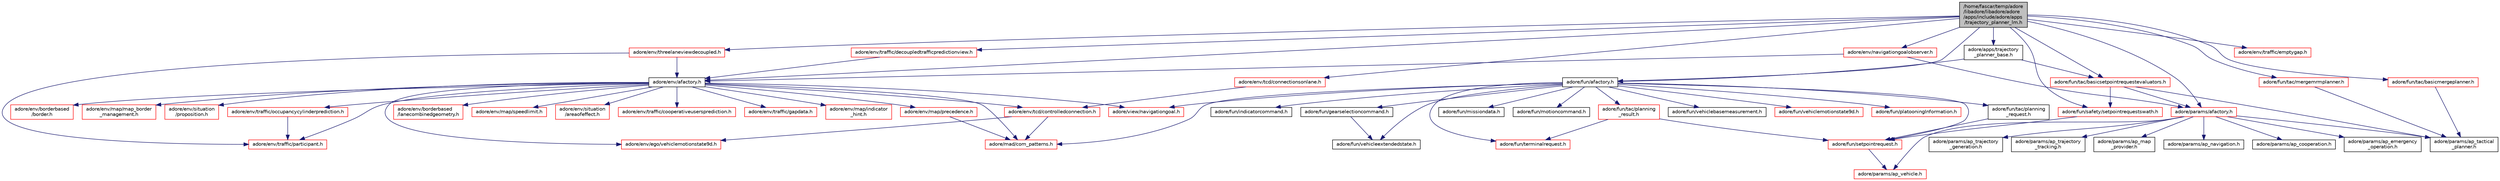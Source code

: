digraph "/home/fascar/temp/adore/libadore/libadore/adore/apps/include/adore/apps/trajectory_planner_lm.h"
{
 // LATEX_PDF_SIZE
  edge [fontname="Helvetica",fontsize="10",labelfontname="Helvetica",labelfontsize="10"];
  node [fontname="Helvetica",fontsize="10",shape=record];
  Node1 [label="/home/fascar/temp/adore\l/libadore/libadore/adore\l/apps/include/adore/apps\l/trajectory_planner_lm.h",height=0.2,width=0.4,color="black", fillcolor="grey75", style="filled", fontcolor="black",tooltip=" "];
  Node1 -> Node2 [color="midnightblue",fontsize="10",style="solid",fontname="Helvetica"];
  Node2 [label="adore/fun/afactory.h",height=0.2,width=0.4,color="black", fillcolor="white", style="filled",URL="$fun_2include_2adore_2fun_2afactory_8h.html",tooltip=" "];
  Node2 -> Node3 [color="midnightblue",fontsize="10",style="solid",fontname="Helvetica"];
  Node3 [label="adore/fun/gearselectioncommand.h",height=0.2,width=0.4,color="black", fillcolor="white", style="filled",URL="$gearselectioncommand_8h.html",tooltip=" "];
  Node3 -> Node4 [color="midnightblue",fontsize="10",style="solid",fontname="Helvetica"];
  Node4 [label="adore/fun/vehicleextendedstate.h",height=0.2,width=0.4,color="black", fillcolor="white", style="filled",URL="$vehicleextendedstate_8h.html",tooltip=" "];
  Node2 -> Node5 [color="midnightblue",fontsize="10",style="solid",fontname="Helvetica"];
  Node5 [label="adore/fun/indicatorcommand.h",height=0.2,width=0.4,color="black", fillcolor="white", style="filled",URL="$indicatorcommand_8h.html",tooltip=" "];
  Node2 -> Node6 [color="midnightblue",fontsize="10",style="solid",fontname="Helvetica"];
  Node6 [label="adore/fun/missiondata.h",height=0.2,width=0.4,color="black", fillcolor="white", style="filled",URL="$missiondata_8h.html",tooltip=" "];
  Node2 -> Node7 [color="midnightblue",fontsize="10",style="solid",fontname="Helvetica"];
  Node7 [label="adore/fun/motioncommand.h",height=0.2,width=0.4,color="black", fillcolor="white", style="filled",URL="$motioncommand_8h.html",tooltip=" "];
  Node2 -> Node8 [color="midnightblue",fontsize="10",style="solid",fontname="Helvetica"];
  Node8 [label="adore/view/navigationgoal.h",height=0.2,width=0.4,color="red", fillcolor="white", style="filled",URL="$navigationgoal_8h.html",tooltip=" "];
  Node2 -> Node10 [color="midnightblue",fontsize="10",style="solid",fontname="Helvetica"];
  Node10 [label="adore/fun/setpointrequest.h",height=0.2,width=0.4,color="red", fillcolor="white", style="filled",URL="$setpointrequest_8h.html",tooltip=" "];
  Node10 -> Node45 [color="midnightblue",fontsize="10",style="solid",fontname="Helvetica"];
  Node45 [label="adore/params/ap_vehicle.h",height=0.2,width=0.4,color="red", fillcolor="white", style="filled",URL="$ap__vehicle_8h.html",tooltip=" "];
  Node2 -> Node46 [color="midnightblue",fontsize="10",style="solid",fontname="Helvetica"];
  Node46 [label="adore/fun/terminalrequest.h",height=0.2,width=0.4,color="red", fillcolor="white", style="filled",URL="$terminalrequest_8h.html",tooltip=" "];
  Node2 -> Node47 [color="midnightblue",fontsize="10",style="solid",fontname="Helvetica"];
  Node47 [label="adore/fun/vehiclebasemeasurement.h",height=0.2,width=0.4,color="black", fillcolor="white", style="filled",URL="$vehiclebasemeasurement_8h.html",tooltip=" "];
  Node2 -> Node4 [color="midnightblue",fontsize="10",style="solid",fontname="Helvetica"];
  Node2 -> Node17 [color="midnightblue",fontsize="10",style="solid",fontname="Helvetica"];
  Node17 [label="adore/fun/vehiclemotionstate9d.h",height=0.2,width=0.4,color="red", fillcolor="white", style="filled",URL="$fun_2include_2adore_2fun_2vehiclemotionstate9d_8h.html",tooltip=" "];
  Node2 -> Node48 [color="midnightblue",fontsize="10",style="solid",fontname="Helvetica"];
  Node48 [label="adore/fun/tac/planning\l_result.h",height=0.2,width=0.4,color="red", fillcolor="white", style="filled",URL="$planning__result_8h.html",tooltip=" "];
  Node48 -> Node10 [color="midnightblue",fontsize="10",style="solid",fontname="Helvetica"];
  Node48 -> Node46 [color="midnightblue",fontsize="10",style="solid",fontname="Helvetica"];
  Node2 -> Node53 [color="midnightblue",fontsize="10",style="solid",fontname="Helvetica"];
  Node53 [label="adore/fun/tac/planning\l_request.h",height=0.2,width=0.4,color="black", fillcolor="white", style="filled",URL="$planning__request_8h.html",tooltip=" "];
  Node53 -> Node10 [color="midnightblue",fontsize="10",style="solid",fontname="Helvetica"];
  Node2 -> Node54 [color="midnightblue",fontsize="10",style="solid",fontname="Helvetica"];
  Node54 [label="adore/mad/com_patterns.h",height=0.2,width=0.4,color="red", fillcolor="white", style="filled",URL="$com__patterns_8h.html",tooltip=" "];
  Node2 -> Node56 [color="midnightblue",fontsize="10",style="solid",fontname="Helvetica"];
  Node56 [label="adore/fun/platooningInformation.h",height=0.2,width=0.4,color="red", fillcolor="white", style="filled",URL="$platooningInformation_8h.html",tooltip=" "];
  Node1 -> Node58 [color="midnightblue",fontsize="10",style="solid",fontname="Helvetica"];
  Node58 [label="adore/env/afactory.h",height=0.2,width=0.4,color="black", fillcolor="white", style="filled",URL="$env_2include_2adore_2env_2afactory_8h.html",tooltip=" "];
  Node58 -> Node59 [color="midnightblue",fontsize="10",style="solid",fontname="Helvetica"];
  Node59 [label="adore/env/borderbased\l/border.h",height=0.2,width=0.4,color="red", fillcolor="white", style="filled",URL="$border_8h.html",tooltip=" "];
  Node58 -> Node8 [color="midnightblue",fontsize="10",style="solid",fontname="Helvetica"];
  Node58 -> Node67 [color="midnightblue",fontsize="10",style="solid",fontname="Helvetica"];
  Node67 [label="adore/env/ego/vehiclemotionstate9d.h",height=0.2,width=0.4,color="red", fillcolor="white", style="filled",URL="$env_2include_2adore_2env_2ego_2vehiclemotionstate9d_8h.html",tooltip=" "];
  Node58 -> Node68 [color="midnightblue",fontsize="10",style="solid",fontname="Helvetica"];
  Node68 [label="adore/env/traffic/participant.h",height=0.2,width=0.4,color="red", fillcolor="white", style="filled",URL="$participant_8h.html",tooltip=" "];
  Node58 -> Node54 [color="midnightblue",fontsize="10",style="solid",fontname="Helvetica"];
  Node58 -> Node70 [color="midnightblue",fontsize="10",style="solid",fontname="Helvetica"];
  Node70 [label="adore/env/map/precedence.h",height=0.2,width=0.4,color="red", fillcolor="white", style="filled",URL="$precedence_8h.html",tooltip=" "];
  Node70 -> Node54 [color="midnightblue",fontsize="10",style="solid",fontname="Helvetica"];
  Node58 -> Node72 [color="midnightblue",fontsize="10",style="solid",fontname="Helvetica"];
  Node72 [label="adore/env/map/map_border\l_management.h",height=0.2,width=0.4,color="red", fillcolor="white", style="filled",URL="$map__border__management_8h.html",tooltip=" "];
  Node58 -> Node82 [color="midnightblue",fontsize="10",style="solid",fontname="Helvetica"];
  Node82 [label="adore/env/situation\l/proposition.h",height=0.2,width=0.4,color="red", fillcolor="white", style="filled",URL="$proposition_8h.html",tooltip=" "];
  Node58 -> Node83 [color="midnightblue",fontsize="10",style="solid",fontname="Helvetica"];
  Node83 [label="adore/env/tcd/controlledconnection.h",height=0.2,width=0.4,color="red", fillcolor="white", style="filled",URL="$controlledconnection_8h.html",tooltip=" "];
  Node83 -> Node54 [color="midnightblue",fontsize="10",style="solid",fontname="Helvetica"];
  Node83 -> Node67 [color="midnightblue",fontsize="10",style="solid",fontname="Helvetica"];
  Node58 -> Node87 [color="midnightblue",fontsize="10",style="solid",fontname="Helvetica"];
  Node87 [label="adore/env/traffic/occupancycylinderprediction.h",height=0.2,width=0.4,color="red", fillcolor="white", style="filled",URL="$occupancycylinderprediction_8h.html",tooltip=" "];
  Node87 -> Node68 [color="midnightblue",fontsize="10",style="solid",fontname="Helvetica"];
  Node58 -> Node89 [color="midnightblue",fontsize="10",style="solid",fontname="Helvetica"];
  Node89 [label="adore/env/borderbased\l/lanecombinedgeometry.h",height=0.2,width=0.4,color="red", fillcolor="white", style="filled",URL="$lanecombinedgeometry_8h.html",tooltip=" "];
  Node58 -> Node96 [color="midnightblue",fontsize="10",style="solid",fontname="Helvetica"];
  Node96 [label="adore/env/map/speedlimit.h",height=0.2,width=0.4,color="red", fillcolor="white", style="filled",URL="$speedlimit_8h.html",tooltip=" "];
  Node58 -> Node97 [color="midnightblue",fontsize="10",style="solid",fontname="Helvetica"];
  Node97 [label="adore/env/situation\l/areaofeffect.h",height=0.2,width=0.4,color="red", fillcolor="white", style="filled",URL="$areaofeffect_8h.html",tooltip=" "];
  Node58 -> Node98 [color="midnightblue",fontsize="10",style="solid",fontname="Helvetica"];
  Node98 [label="adore/env/traffic/cooperativeusersprediction.h",height=0.2,width=0.4,color="red", fillcolor="white", style="filled",URL="$cooperativeusersprediction_8h.html",tooltip=" "];
  Node58 -> Node99 [color="midnightblue",fontsize="10",style="solid",fontname="Helvetica"];
  Node99 [label="adore/env/traffic/gapdata.h",height=0.2,width=0.4,color="red", fillcolor="white", style="filled",URL="$gapdata_8h.html",tooltip=" "];
  Node58 -> Node101 [color="midnightblue",fontsize="10",style="solid",fontname="Helvetica"];
  Node101 [label="adore/env/map/indicator\l_hint.h",height=0.2,width=0.4,color="red", fillcolor="white", style="filled",URL="$indicator__hint_8h.html",tooltip=" "];
  Node1 -> Node102 [color="midnightblue",fontsize="10",style="solid",fontname="Helvetica"];
  Node102 [label="adore/params/afactory.h",height=0.2,width=0.4,color="red", fillcolor="white", style="filled",URL="$params_2include_2adore_2params_2afactory_8h.html",tooltip=" "];
  Node102 -> Node45 [color="midnightblue",fontsize="10",style="solid",fontname="Helvetica"];
  Node102 -> Node103 [color="midnightblue",fontsize="10",style="solid",fontname="Helvetica"];
  Node103 [label="adore/params/ap_trajectory\l_generation.h",height=0.2,width=0.4,color="black", fillcolor="white", style="filled",URL="$ap__trajectory__generation_8h.html",tooltip=" "];
  Node102 -> Node104 [color="midnightblue",fontsize="10",style="solid",fontname="Helvetica"];
  Node104 [label="adore/params/ap_trajectory\l_tracking.h",height=0.2,width=0.4,color="black", fillcolor="white", style="filled",URL="$ap__trajectory__tracking_8h.html",tooltip=" "];
  Node102 -> Node105 [color="midnightblue",fontsize="10",style="solid",fontname="Helvetica"];
  Node105 [label="adore/params/ap_tactical\l_planner.h",height=0.2,width=0.4,color="black", fillcolor="white", style="filled",URL="$ap__tactical__planner_8h.html",tooltip=" "];
  Node102 -> Node106 [color="midnightblue",fontsize="10",style="solid",fontname="Helvetica"];
  Node106 [label="adore/params/ap_map\l_provider.h",height=0.2,width=0.4,color="black", fillcolor="white", style="filled",URL="$ap__map__provider_8h.html",tooltip=" "];
  Node102 -> Node107 [color="midnightblue",fontsize="10",style="solid",fontname="Helvetica"];
  Node107 [label="adore/params/ap_navigation.h",height=0.2,width=0.4,color="black", fillcolor="white", style="filled",URL="$ap__navigation_8h.html",tooltip=" "];
  Node102 -> Node108 [color="midnightblue",fontsize="10",style="solid",fontname="Helvetica"];
  Node108 [label="adore/params/ap_cooperation.h",height=0.2,width=0.4,color="black", fillcolor="white", style="filled",URL="$ap__cooperation_8h.html",tooltip=" "];
  Node102 -> Node109 [color="midnightblue",fontsize="10",style="solid",fontname="Helvetica"];
  Node109 [label="adore/params/ap_emergency\l_operation.h",height=0.2,width=0.4,color="black", fillcolor="white", style="filled",URL="$ap__emergency__operation_8h.html",tooltip=" "];
  Node1 -> Node123 [color="midnightblue",fontsize="10",style="solid",fontname="Helvetica"];
  Node123 [label="adore/fun/tac/basicmergeplanner.h",height=0.2,width=0.4,color="red", fillcolor="white", style="filled",URL="$basicmergeplanner_8h.html",tooltip=" "];
  Node123 -> Node105 [color="midnightblue",fontsize="10",style="solid",fontname="Helvetica"];
  Node1 -> Node136 [color="midnightblue",fontsize="10",style="solid",fontname="Helvetica"];
  Node136 [label="adore/fun/tac/mergemrmplanner.h",height=0.2,width=0.4,color="red", fillcolor="white", style="filled",URL="$mergemrmplanner_8h.html",tooltip=" "];
  Node136 -> Node105 [color="midnightblue",fontsize="10",style="solid",fontname="Helvetica"];
  Node1 -> Node140 [color="midnightblue",fontsize="10",style="solid",fontname="Helvetica"];
  Node140 [label="adore/env/navigationgoalobserver.h",height=0.2,width=0.4,color="red", fillcolor="white", style="filled",URL="$navigationgoalobserver_8h.html",tooltip=" "];
  Node140 -> Node58 [color="midnightblue",fontsize="10",style="solid",fontname="Helvetica"];
  Node140 -> Node102 [color="midnightblue",fontsize="10",style="solid",fontname="Helvetica"];
  Node1 -> Node141 [color="midnightblue",fontsize="10",style="solid",fontname="Helvetica"];
  Node141 [label="adore/env/tcd/connectionsonlane.h",height=0.2,width=0.4,color="red", fillcolor="white", style="filled",URL="$connectionsonlane_8h.html",tooltip=" "];
  Node141 -> Node83 [color="midnightblue",fontsize="10",style="solid",fontname="Helvetica"];
  Node1 -> Node142 [color="midnightblue",fontsize="10",style="solid",fontname="Helvetica"];
  Node142 [label="adore/fun/safety/setpointrequestswath.h",height=0.2,width=0.4,color="red", fillcolor="white", style="filled",URL="$setpointrequestswath_8h.html",tooltip=" "];
  Node142 -> Node10 [color="midnightblue",fontsize="10",style="solid",fontname="Helvetica"];
  Node1 -> Node143 [color="midnightblue",fontsize="10",style="solid",fontname="Helvetica"];
  Node143 [label="adore/env/threelaneviewdecoupled.h",height=0.2,width=0.4,color="red", fillcolor="white", style="filled",URL="$threelaneviewdecoupled_8h.html",tooltip=" "];
  Node143 -> Node58 [color="midnightblue",fontsize="10",style="solid",fontname="Helvetica"];
  Node143 -> Node68 [color="midnightblue",fontsize="10",style="solid",fontname="Helvetica"];
  Node1 -> Node146 [color="midnightblue",fontsize="10",style="solid",fontname="Helvetica"];
  Node146 [label="adore/fun/tac/basicsetpointrequestevaluators.h",height=0.2,width=0.4,color="red", fillcolor="white", style="filled",URL="$basicsetpointrequestevaluators_8h.html",tooltip=" "];
  Node146 -> Node105 [color="midnightblue",fontsize="10",style="solid",fontname="Helvetica"];
  Node146 -> Node142 [color="midnightblue",fontsize="10",style="solid",fontname="Helvetica"];
  Node146 -> Node102 [color="midnightblue",fontsize="10",style="solid",fontname="Helvetica"];
  Node1 -> Node149 [color="midnightblue",fontsize="10",style="solid",fontname="Helvetica"];
  Node149 [label="adore/env/traffic/decoupledtrafficpredictionview.h",height=0.2,width=0.4,color="red", fillcolor="white", style="filled",URL="$decoupledtrafficpredictionview_8h.html",tooltip=" "];
  Node149 -> Node58 [color="midnightblue",fontsize="10",style="solid",fontname="Helvetica"];
  Node1 -> Node150 [color="midnightblue",fontsize="10",style="solid",fontname="Helvetica"];
  Node150 [label="adore/apps/trajectory\l_planner_base.h",height=0.2,width=0.4,color="black", fillcolor="white", style="filled",URL="$trajectory__planner__base_8h.html",tooltip=" "];
  Node150 -> Node2 [color="midnightblue",fontsize="10",style="solid",fontname="Helvetica"];
  Node150 -> Node146 [color="midnightblue",fontsize="10",style="solid",fontname="Helvetica"];
  Node1 -> Node151 [color="midnightblue",fontsize="10",style="solid",fontname="Helvetica"];
  Node151 [label="adore/env/traffic/emptygap.h",height=0.2,width=0.4,color="red", fillcolor="white", style="filled",URL="$emptygap_8h.html",tooltip=" "];
}
